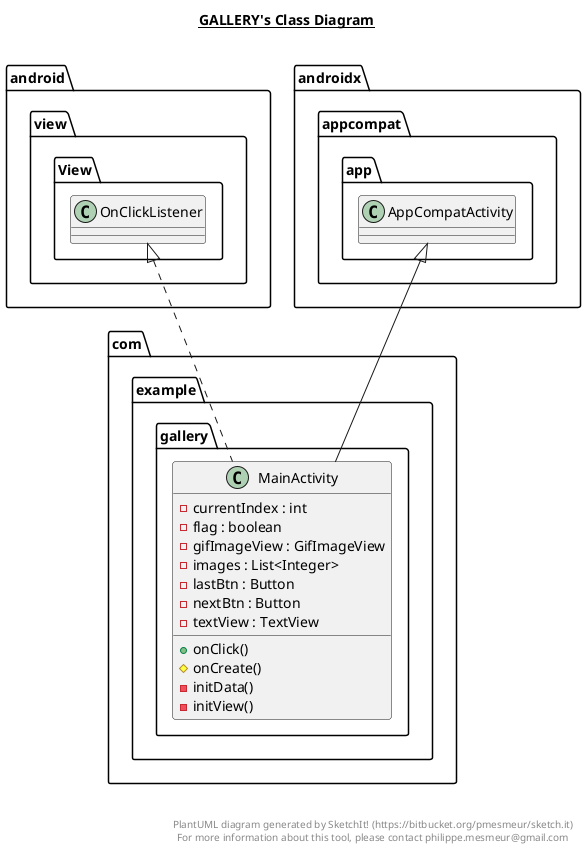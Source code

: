 @startuml

title __GALLERY's Class Diagram__\n

  namespace com.example.gallery {
    class com.example.gallery.MainActivity {
        - currentIndex : int
        - flag : boolean
        - gifImageView : GifImageView
        - images : List<Integer>
        - lastBtn : Button
        - nextBtn : Button
        - textView : TextView
        + onClick()
        # onCreate()
        - initData()
        - initView()
    }
  }
  

  com.example.gallery.MainActivity .up.|> android.view.View.OnClickListener
  com.example.gallery.MainActivity -up-|> androidx.appcompat.app.AppCompatActivity


right footer


PlantUML diagram generated by SketchIt! (https://bitbucket.org/pmesmeur/sketch.it)
For more information about this tool, please contact philippe.mesmeur@gmail.com
endfooter

@enduml
